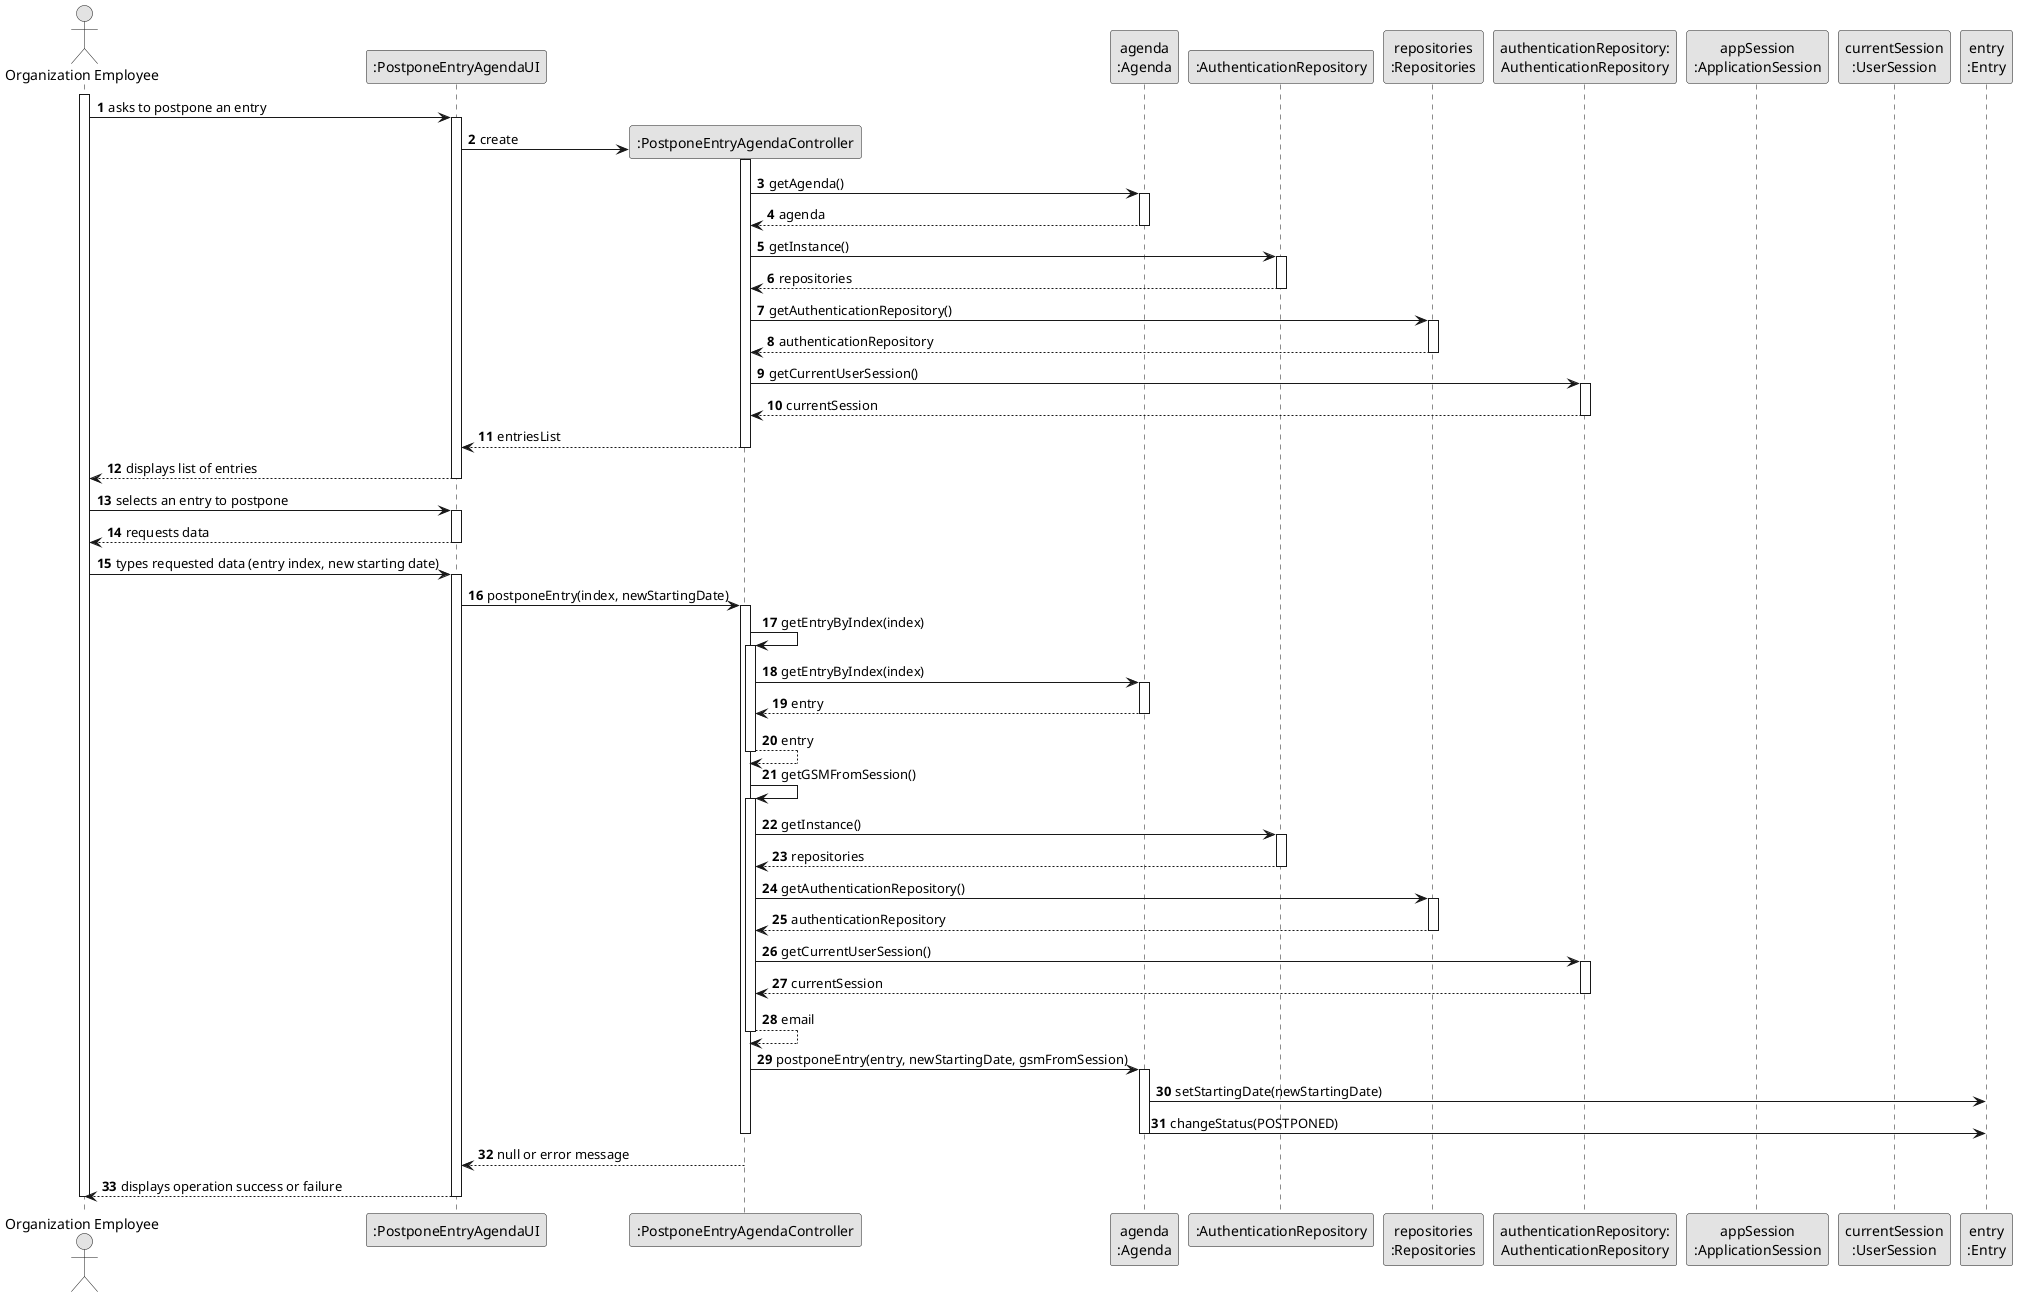     @startuml
    skinparam monochrome true
    skinparam packageStyle rectangle
    skinparam shadowing false

    autonumber

    'hide footbox
    actor "Organization Employee" as ADM
    participant ":PostponeEntryAgendaUI" as UI
    participant ":PostponeEntryAgendaController" as CTRL
    participant "agenda\n:Agenda" as AGENDA
    participant ":AuthenticationRepository" as RepositorySingleton
    participant "repositories\n:Repositories" as PLAT
    participant "authenticationRepository:\nAuthenticationRepository" as AuthenticationRepository
    participant "appSession\n:ApplicationSession" as APP
    participant "currentSession\n:UserSession" as SESSAO
    participant "entry\n:Entry" as ENTRADA

    activate ADM

        ADM -> UI : asks to postpone an entry

        activate UI

            UI -> CTRL** : create
            activate CTRL

                CTRL -> AGENDA : getAgenda()
                activate AGENDA

                    AGENDA --> CTRL: agenda
                deactivate AGENDA

                CTRL -> RepositorySingleton : getInstance()
                activate RepositorySingleton

                    RepositorySingleton --> CTRL: repositories
                deactivate RepositorySingleton

                CTRL -> PLAT : getAuthenticationRepository()
                activate PLAT

                    PLAT --> CTRL: authenticationRepository
                deactivate PLAT

                CTRL -> AuthenticationRepository : getCurrentUserSession()
                activate AuthenticationRepository

                    AuthenticationRepository --> CTRL: currentSession
                deactivate AuthenticationRepository

                CTRL --> UI : entriesList
            deactivate CTRL

            UI --> ADM : displays list of entries

        deactivate UI

        ADM -> UI : selects an entry to postpone
        activate UI

            UI --> ADM : requests data
        deactivate UI

        ADM -> UI : types requested data (entry index, new starting date)
        activate UI

            UI -> CTRL : postponeEntry(index, newStartingDate)
            activate CTRL

                CTRL -> CTRL : getEntryByIndex(index)
                activate CTRL

                    CTRL -> AGENDA : getEntryByIndex(index)
                    activate AGENDA

                        AGENDA --> CTRL: entry
                    deactivate AGENDA

                    CTRL --> CTRL : entry
                deactivate CTRL

                CTRL -> CTRL : getGSMFromSession()
                activate CTRL

                    CTRL -> RepositorySingleton : getInstance()
                    activate RepositorySingleton

                        RepositorySingleton --> CTRL: repositories
                    deactivate RepositorySingleton

                    CTRL -> PLAT : getAuthenticationRepository()
                    activate PLAT

                        PLAT --> CTRL: authenticationRepository
                    deactivate PLAT

                    CTRL -> AuthenticationRepository : getCurrentUserSession()
                    activate AuthenticationRepository

                        AuthenticationRepository --> CTRL: currentSession
                    deactivate AuthenticationRepository

                    CTRL --> CTRL : email
                deactivate CTRL

                CTRL -> AGENDA : postponeEntry(entry, newStartingDate, gsmFromSession)
                activate AGENDA

                    AGENDA -> ENTRADA : setStartingDate(newStartingDate)
                    AGENDA -> ENTRADA : changeStatus(POSTPONED)
                deactivate AGENDA

            deactivate CTRL

            CTRL --> UI : null or error message
            deactivate CTRL

            UI --> ADM : displays operation success or failure
        deactivate UI

    deactivate ADM

    @enduml
